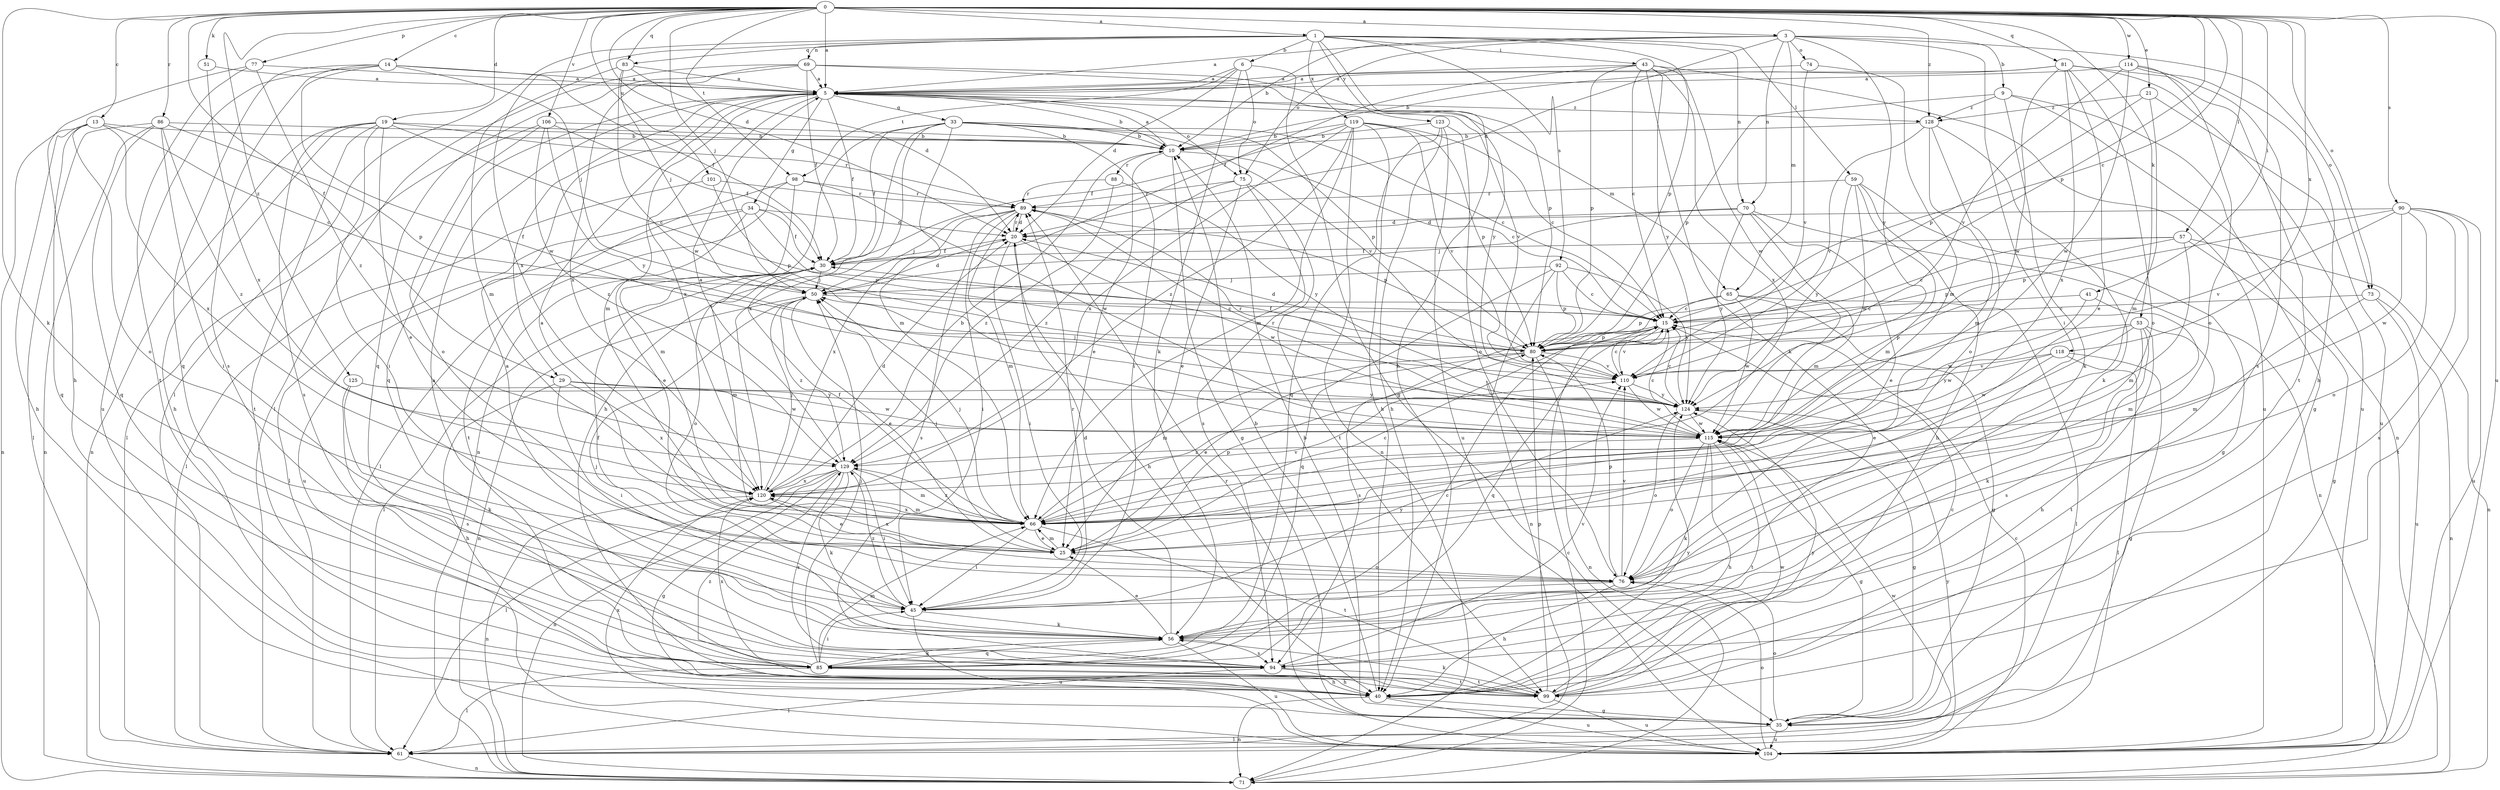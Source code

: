 strict digraph  {
0;
1;
3;
5;
6;
9;
10;
13;
14;
15;
19;
20;
21;
25;
29;
30;
33;
34;
35;
40;
41;
43;
45;
50;
51;
53;
56;
57;
59;
61;
65;
66;
69;
70;
71;
73;
74;
75;
76;
77;
80;
81;
83;
85;
86;
88;
89;
90;
92;
94;
98;
99;
101;
104;
106;
110;
114;
115;
118;
119;
120;
123;
124;
125;
128;
129;
0 -> 1  [label=a];
0 -> 3  [label=a];
0 -> 5  [label=a];
0 -> 13  [label=c];
0 -> 14  [label=c];
0 -> 15  [label=c];
0 -> 19  [label=d];
0 -> 20  [label=d];
0 -> 21  [label=e];
0 -> 29  [label=f];
0 -> 41  [label=i];
0 -> 50  [label=j];
0 -> 51  [label=k];
0 -> 53  [label=k];
0 -> 56  [label=k];
0 -> 57  [label=l];
0 -> 73  [label=o];
0 -> 77  [label=p];
0 -> 80  [label=p];
0 -> 81  [label=q];
0 -> 83  [label=q];
0 -> 86  [label=r];
0 -> 90  [label=s];
0 -> 98  [label=t];
0 -> 101  [label=u];
0 -> 104  [label=u];
0 -> 106  [label=v];
0 -> 114  [label=w];
0 -> 118  [label=x];
0 -> 125  [label=z];
0 -> 128  [label=z];
1 -> 6  [label=b];
1 -> 40  [label=h];
1 -> 43  [label=i];
1 -> 59  [label=l];
1 -> 61  [label=l];
1 -> 69  [label=n];
1 -> 70  [label=n];
1 -> 80  [label=p];
1 -> 83  [label=q];
1 -> 92  [label=s];
1 -> 119  [label=x];
1 -> 120  [label=x];
1 -> 123  [label=y];
3 -> 5  [label=a];
3 -> 9  [label=b];
3 -> 10  [label=b];
3 -> 20  [label=d];
3 -> 45  [label=i];
3 -> 65  [label=m];
3 -> 70  [label=n];
3 -> 73  [label=o];
3 -> 74  [label=o];
3 -> 75  [label=o];
3 -> 124  [label=y];
5 -> 10  [label=b];
5 -> 29  [label=f];
5 -> 30  [label=f];
5 -> 33  [label=g];
5 -> 34  [label=g];
5 -> 65  [label=m];
5 -> 66  [label=m];
5 -> 75  [label=o];
5 -> 85  [label=q];
5 -> 110  [label=v];
5 -> 120  [label=x];
5 -> 128  [label=z];
6 -> 5  [label=a];
6 -> 20  [label=d];
6 -> 35  [label=g];
6 -> 56  [label=k];
6 -> 75  [label=o];
6 -> 98  [label=t];
9 -> 35  [label=g];
9 -> 56  [label=k];
9 -> 71  [label=n];
9 -> 80  [label=p];
9 -> 128  [label=z];
10 -> 5  [label=a];
10 -> 15  [label=c];
10 -> 25  [label=e];
10 -> 35  [label=g];
10 -> 88  [label=r];
13 -> 10  [label=b];
13 -> 15  [label=c];
13 -> 40  [label=h];
13 -> 71  [label=n];
13 -> 76  [label=o];
13 -> 85  [label=q];
13 -> 120  [label=x];
14 -> 5  [label=a];
14 -> 30  [label=f];
14 -> 50  [label=j];
14 -> 85  [label=q];
14 -> 94  [label=s];
14 -> 104  [label=u];
14 -> 115  [label=w];
15 -> 80  [label=p];
15 -> 85  [label=q];
15 -> 94  [label=s];
15 -> 110  [label=v];
19 -> 10  [label=b];
19 -> 15  [label=c];
19 -> 25  [label=e];
19 -> 40  [label=h];
19 -> 45  [label=i];
19 -> 71  [label=n];
19 -> 89  [label=r];
19 -> 94  [label=s];
19 -> 99  [label=t];
20 -> 30  [label=f];
20 -> 40  [label=h];
20 -> 45  [label=i];
20 -> 89  [label=r];
20 -> 115  [label=w];
21 -> 66  [label=m];
21 -> 80  [label=p];
21 -> 104  [label=u];
21 -> 128  [label=z];
25 -> 5  [label=a];
25 -> 15  [label=c];
25 -> 50  [label=j];
25 -> 66  [label=m];
25 -> 76  [label=o];
25 -> 80  [label=p];
25 -> 120  [label=x];
29 -> 40  [label=h];
29 -> 45  [label=i];
29 -> 115  [label=w];
29 -> 120  [label=x];
29 -> 124  [label=y];
30 -> 50  [label=j];
30 -> 61  [label=l];
30 -> 66  [label=m];
30 -> 76  [label=o];
33 -> 10  [label=b];
33 -> 15  [label=c];
33 -> 30  [label=f];
33 -> 40  [label=h];
33 -> 45  [label=i];
33 -> 66  [label=m];
33 -> 71  [label=n];
33 -> 80  [label=p];
33 -> 110  [label=v];
33 -> 120  [label=x];
34 -> 20  [label=d];
34 -> 25  [label=e];
34 -> 30  [label=f];
34 -> 61  [label=l];
34 -> 80  [label=p];
34 -> 104  [label=u];
35 -> 10  [label=b];
35 -> 61  [label=l];
35 -> 76  [label=o];
35 -> 104  [label=u];
35 -> 120  [label=x];
40 -> 10  [label=b];
40 -> 35  [label=g];
40 -> 71  [label=n];
40 -> 104  [label=u];
40 -> 124  [label=y];
41 -> 15  [label=c];
41 -> 66  [label=m];
41 -> 115  [label=w];
43 -> 5  [label=a];
43 -> 15  [label=c];
43 -> 30  [label=f];
43 -> 56  [label=k];
43 -> 80  [label=p];
43 -> 104  [label=u];
43 -> 115  [label=w];
43 -> 120  [label=x];
43 -> 124  [label=y];
45 -> 30  [label=f];
45 -> 56  [label=k];
45 -> 89  [label=r];
45 -> 104  [label=u];
45 -> 124  [label=y];
45 -> 129  [label=z];
50 -> 15  [label=c];
50 -> 20  [label=d];
50 -> 25  [label=e];
50 -> 71  [label=n];
50 -> 129  [label=z];
51 -> 5  [label=a];
51 -> 120  [label=x];
53 -> 25  [label=e];
53 -> 40  [label=h];
53 -> 56  [label=k];
53 -> 80  [label=p];
53 -> 94  [label=s];
53 -> 99  [label=t];
53 -> 115  [label=w];
56 -> 5  [label=a];
56 -> 20  [label=d];
56 -> 25  [label=e];
56 -> 50  [label=j];
56 -> 85  [label=q];
56 -> 94  [label=s];
56 -> 104  [label=u];
57 -> 15  [label=c];
57 -> 30  [label=f];
57 -> 35  [label=g];
57 -> 66  [label=m];
57 -> 71  [label=n];
57 -> 80  [label=p];
59 -> 35  [label=g];
59 -> 40  [label=h];
59 -> 66  [label=m];
59 -> 89  [label=r];
59 -> 115  [label=w];
59 -> 124  [label=y];
61 -> 71  [label=n];
61 -> 115  [label=w];
65 -> 15  [label=c];
65 -> 35  [label=g];
65 -> 61  [label=l];
65 -> 80  [label=p];
65 -> 115  [label=w];
66 -> 25  [label=e];
66 -> 30  [label=f];
66 -> 45  [label=i];
66 -> 50  [label=j];
66 -> 99  [label=t];
66 -> 110  [label=v];
66 -> 120  [label=x];
66 -> 129  [label=z];
69 -> 5  [label=a];
69 -> 30  [label=f];
69 -> 61  [label=l];
69 -> 80  [label=p];
69 -> 85  [label=q];
69 -> 120  [label=x];
69 -> 124  [label=y];
70 -> 20  [label=d];
70 -> 25  [label=e];
70 -> 50  [label=j];
70 -> 66  [label=m];
70 -> 71  [label=n];
70 -> 124  [label=y];
71 -> 15  [label=c];
73 -> 15  [label=c];
73 -> 66  [label=m];
73 -> 71  [label=n];
73 -> 104  [label=u];
74 -> 5  [label=a];
74 -> 66  [label=m];
74 -> 110  [label=v];
75 -> 25  [label=e];
75 -> 89  [label=r];
75 -> 94  [label=s];
75 -> 99  [label=t];
75 -> 129  [label=z];
76 -> 40  [label=h];
76 -> 45  [label=i];
76 -> 80  [label=p];
76 -> 110  [label=v];
77 -> 5  [label=a];
77 -> 40  [label=h];
77 -> 99  [label=t];
77 -> 129  [label=z];
80 -> 20  [label=d];
80 -> 25  [label=e];
80 -> 30  [label=f];
80 -> 66  [label=m];
80 -> 71  [label=n];
80 -> 110  [label=v];
81 -> 5  [label=a];
81 -> 10  [label=b];
81 -> 25  [label=e];
81 -> 76  [label=o];
81 -> 99  [label=t];
81 -> 104  [label=u];
81 -> 115  [label=w];
81 -> 120  [label=x];
83 -> 5  [label=a];
83 -> 20  [label=d];
83 -> 50  [label=j];
83 -> 66  [label=m];
83 -> 115  [label=w];
85 -> 15  [label=c];
85 -> 40  [label=h];
85 -> 45  [label=i];
85 -> 50  [label=j];
85 -> 56  [label=k];
85 -> 61  [label=l];
85 -> 66  [label=m];
85 -> 99  [label=t];
85 -> 120  [label=x];
86 -> 10  [label=b];
86 -> 45  [label=i];
86 -> 61  [label=l];
86 -> 71  [label=n];
86 -> 80  [label=p];
86 -> 85  [label=q];
86 -> 129  [label=z];
88 -> 89  [label=r];
88 -> 124  [label=y];
88 -> 129  [label=z];
89 -> 20  [label=d];
89 -> 45  [label=i];
89 -> 50  [label=j];
89 -> 66  [label=m];
89 -> 80  [label=p];
89 -> 94  [label=s];
89 -> 120  [label=x];
90 -> 20  [label=d];
90 -> 76  [label=o];
90 -> 80  [label=p];
90 -> 94  [label=s];
90 -> 99  [label=t];
90 -> 104  [label=u];
90 -> 110  [label=v];
90 -> 115  [label=w];
92 -> 15  [label=c];
92 -> 50  [label=j];
92 -> 71  [label=n];
92 -> 80  [label=p];
92 -> 85  [label=q];
92 -> 124  [label=y];
94 -> 5  [label=a];
94 -> 40  [label=h];
94 -> 61  [label=l];
94 -> 99  [label=t];
94 -> 110  [label=v];
98 -> 61  [label=l];
98 -> 66  [label=m];
98 -> 89  [label=r];
98 -> 99  [label=t];
98 -> 115  [label=w];
99 -> 15  [label=c];
99 -> 56  [label=k];
99 -> 80  [label=p];
99 -> 104  [label=u];
99 -> 115  [label=w];
99 -> 124  [label=y];
99 -> 129  [label=z];
101 -> 61  [label=l];
101 -> 80  [label=p];
101 -> 89  [label=r];
104 -> 15  [label=c];
104 -> 76  [label=o];
104 -> 89  [label=r];
104 -> 124  [label=y];
106 -> 10  [label=b];
106 -> 30  [label=f];
106 -> 61  [label=l];
106 -> 76  [label=o];
106 -> 124  [label=y];
106 -> 129  [label=z];
110 -> 15  [label=c];
110 -> 50  [label=j];
110 -> 115  [label=w];
110 -> 124  [label=y];
114 -> 5  [label=a];
114 -> 40  [label=h];
114 -> 76  [label=o];
114 -> 94  [label=s];
114 -> 110  [label=v];
114 -> 115  [label=w];
115 -> 15  [label=c];
115 -> 35  [label=g];
115 -> 40  [label=h];
115 -> 56  [label=k];
115 -> 76  [label=o];
115 -> 89  [label=r];
115 -> 99  [label=t];
115 -> 129  [label=z];
118 -> 35  [label=g];
118 -> 61  [label=l];
118 -> 110  [label=v];
118 -> 115  [label=w];
118 -> 124  [label=y];
119 -> 10  [label=b];
119 -> 15  [label=c];
119 -> 30  [label=f];
119 -> 40  [label=h];
119 -> 66  [label=m];
119 -> 71  [label=n];
119 -> 80  [label=p];
119 -> 110  [label=v];
119 -> 120  [label=x];
119 -> 129  [label=z];
120 -> 10  [label=b];
120 -> 20  [label=d];
120 -> 25  [label=e];
120 -> 50  [label=j];
120 -> 66  [label=m];
120 -> 71  [label=n];
123 -> 10  [label=b];
123 -> 40  [label=h];
123 -> 76  [label=o];
123 -> 85  [label=q];
123 -> 104  [label=u];
124 -> 15  [label=c];
124 -> 35  [label=g];
124 -> 76  [label=o];
124 -> 89  [label=r];
124 -> 115  [label=w];
125 -> 56  [label=k];
125 -> 94  [label=s];
125 -> 115  [label=w];
125 -> 124  [label=y];
128 -> 10  [label=b];
128 -> 56  [label=k];
128 -> 66  [label=m];
128 -> 76  [label=o];
128 -> 110  [label=v];
129 -> 5  [label=a];
129 -> 35  [label=g];
129 -> 45  [label=i];
129 -> 56  [label=k];
129 -> 61  [label=l];
129 -> 66  [label=m];
129 -> 71  [label=n];
129 -> 94  [label=s];
129 -> 120  [label=x];
}
